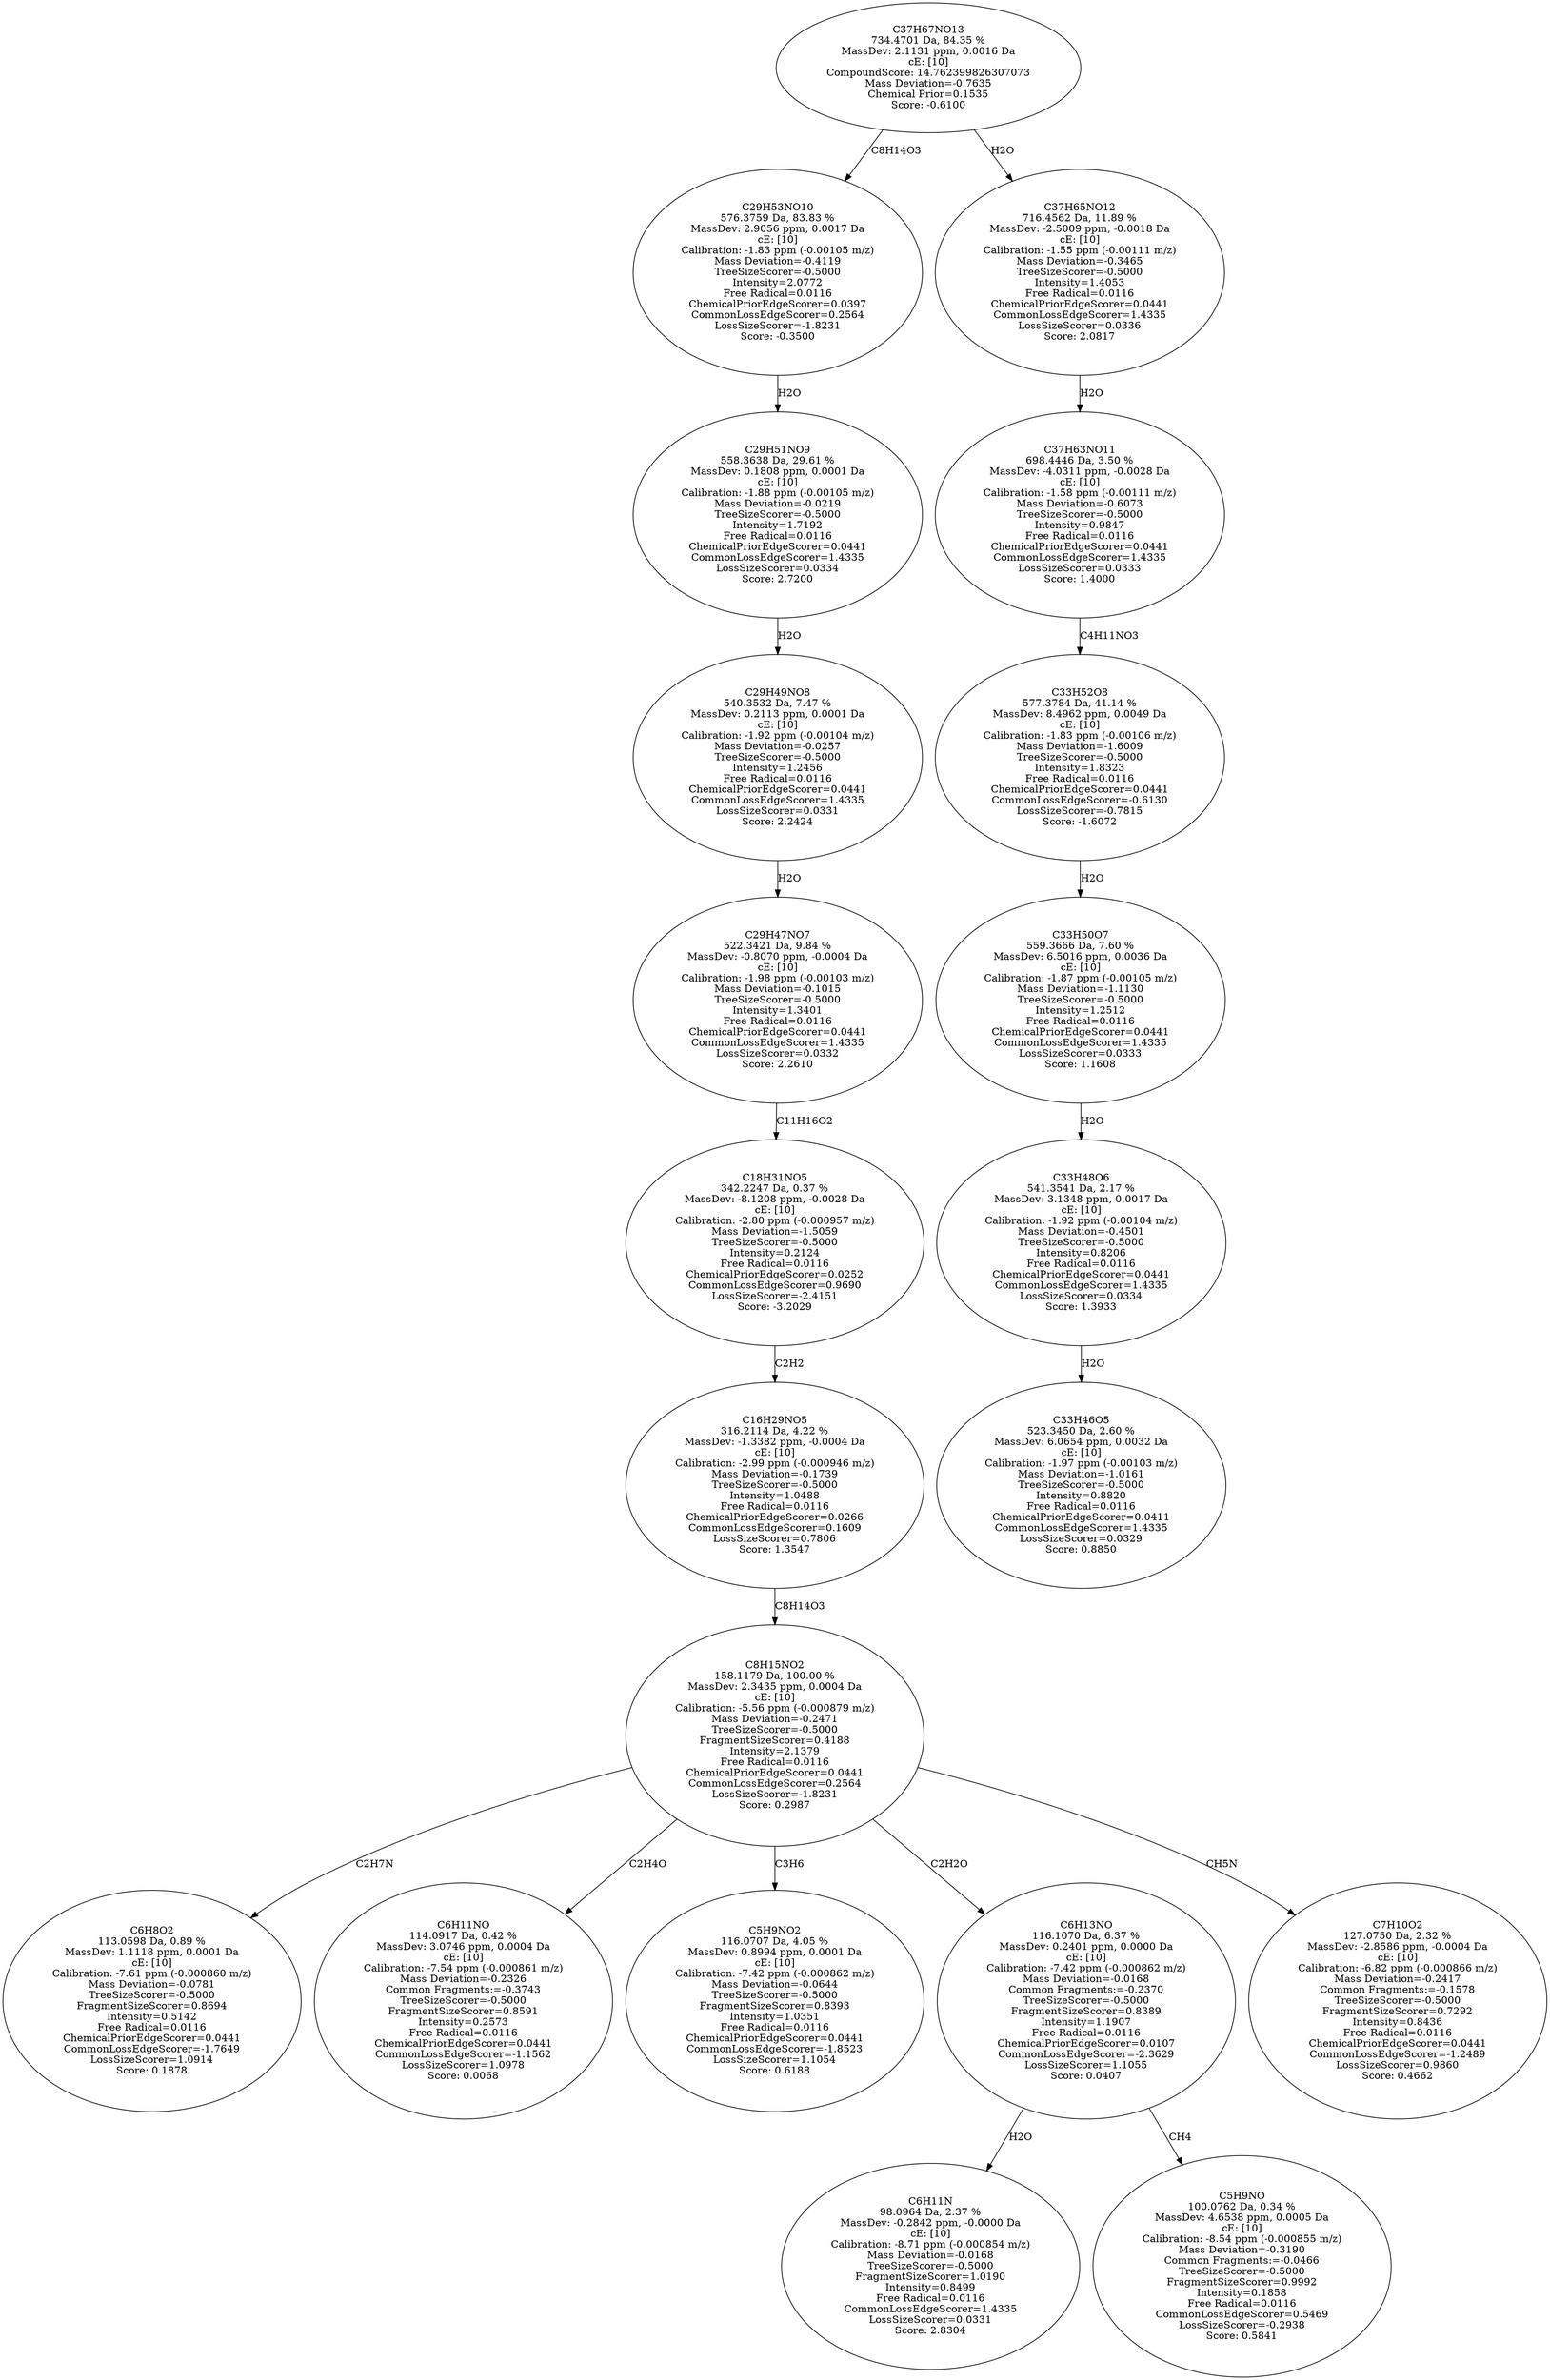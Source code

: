 strict digraph {
v1 [label="C6H8O2\n113.0598 Da, 0.89 %\nMassDev: 1.1118 ppm, 0.0001 Da\ncE: [10]\nCalibration: -7.61 ppm (-0.000860 m/z)\nMass Deviation=-0.0781\nTreeSizeScorer=-0.5000\nFragmentSizeScorer=0.8694\nIntensity=0.5142\nFree Radical=0.0116\nChemicalPriorEdgeScorer=0.0441\nCommonLossEdgeScorer=-1.7649\nLossSizeScorer=1.0914\nScore: 0.1878"];
v2 [label="C6H11NO\n114.0917 Da, 0.42 %\nMassDev: 3.0746 ppm, 0.0004 Da\ncE: [10]\nCalibration: -7.54 ppm (-0.000861 m/z)\nMass Deviation=-0.2326\nCommon Fragments:=-0.3743\nTreeSizeScorer=-0.5000\nFragmentSizeScorer=0.8591\nIntensity=0.2573\nFree Radical=0.0116\nChemicalPriorEdgeScorer=0.0441\nCommonLossEdgeScorer=-1.1562\nLossSizeScorer=1.0978\nScore: 0.0068"];
v3 [label="C5H9NO2\n116.0707 Da, 4.05 %\nMassDev: 0.8994 ppm, 0.0001 Da\ncE: [10]\nCalibration: -7.42 ppm (-0.000862 m/z)\nMass Deviation=-0.0644\nTreeSizeScorer=-0.5000\nFragmentSizeScorer=0.8393\nIntensity=1.0351\nFree Radical=0.0116\nChemicalPriorEdgeScorer=0.0441\nCommonLossEdgeScorer=-1.8523\nLossSizeScorer=1.1054\nScore: 0.6188"];
v4 [label="C6H11N\n98.0964 Da, 2.37 %\nMassDev: -0.2842 ppm, -0.0000 Da\ncE: [10]\nCalibration: -8.71 ppm (-0.000854 m/z)\nMass Deviation=-0.0168\nTreeSizeScorer=-0.5000\nFragmentSizeScorer=1.0190\nIntensity=0.8499\nFree Radical=0.0116\nCommonLossEdgeScorer=1.4335\nLossSizeScorer=0.0331\nScore: 2.8304"];
v5 [label="C5H9NO\n100.0762 Da, 0.34 %\nMassDev: 4.6538 ppm, 0.0005 Da\ncE: [10]\nCalibration: -8.54 ppm (-0.000855 m/z)\nMass Deviation=-0.3190\nCommon Fragments:=-0.0466\nTreeSizeScorer=-0.5000\nFragmentSizeScorer=0.9992\nIntensity=0.1858\nFree Radical=0.0116\nCommonLossEdgeScorer=0.5469\nLossSizeScorer=-0.2938\nScore: 0.5841"];
v6 [label="C6H13NO\n116.1070 Da, 6.37 %\nMassDev: 0.2401 ppm, 0.0000 Da\ncE: [10]\nCalibration: -7.42 ppm (-0.000862 m/z)\nMass Deviation=-0.0168\nCommon Fragments:=-0.2370\nTreeSizeScorer=-0.5000\nFragmentSizeScorer=0.8389\nIntensity=1.1907\nFree Radical=0.0116\nChemicalPriorEdgeScorer=0.0107\nCommonLossEdgeScorer=-2.3629\nLossSizeScorer=1.1055\nScore: 0.0407"];
v7 [label="C7H10O2\n127.0750 Da, 2.32 %\nMassDev: -2.8586 ppm, -0.0004 Da\ncE: [10]\nCalibration: -6.82 ppm (-0.000866 m/z)\nMass Deviation=-0.2417\nCommon Fragments:=-0.1578\nTreeSizeScorer=-0.5000\nFragmentSizeScorer=0.7292\nIntensity=0.8436\nFree Radical=0.0116\nChemicalPriorEdgeScorer=0.0441\nCommonLossEdgeScorer=-1.2489\nLossSizeScorer=0.9860\nScore: 0.4662"];
v8 [label="C8H15NO2\n158.1179 Da, 100.00 %\nMassDev: 2.3435 ppm, 0.0004 Da\ncE: [10]\nCalibration: -5.56 ppm (-0.000879 m/z)\nMass Deviation=-0.2471\nTreeSizeScorer=-0.5000\nFragmentSizeScorer=0.4188\nIntensity=2.1379\nFree Radical=0.0116\nChemicalPriorEdgeScorer=0.0441\nCommonLossEdgeScorer=0.2564\nLossSizeScorer=-1.8231\nScore: 0.2987"];
v9 [label="C16H29NO5\n316.2114 Da, 4.22 %\nMassDev: -1.3382 ppm, -0.0004 Da\ncE: [10]\nCalibration: -2.99 ppm (-0.000946 m/z)\nMass Deviation=-0.1739\nTreeSizeScorer=-0.5000\nIntensity=1.0488\nFree Radical=0.0116\nChemicalPriorEdgeScorer=0.0266\nCommonLossEdgeScorer=0.1609\nLossSizeScorer=0.7806\nScore: 1.3547"];
v10 [label="C18H31NO5\n342.2247 Da, 0.37 %\nMassDev: -8.1208 ppm, -0.0028 Da\ncE: [10]\nCalibration: -2.80 ppm (-0.000957 m/z)\nMass Deviation=-1.5059\nTreeSizeScorer=-0.5000\nIntensity=0.2124\nFree Radical=0.0116\nChemicalPriorEdgeScorer=0.0252\nCommonLossEdgeScorer=0.9690\nLossSizeScorer=-2.4151\nScore: -3.2029"];
v11 [label="C29H47NO7\n522.3421 Da, 9.84 %\nMassDev: -0.8070 ppm, -0.0004 Da\ncE: [10]\nCalibration: -1.98 ppm (-0.00103 m/z)\nMass Deviation=-0.1015\nTreeSizeScorer=-0.5000\nIntensity=1.3401\nFree Radical=0.0116\nChemicalPriorEdgeScorer=0.0441\nCommonLossEdgeScorer=1.4335\nLossSizeScorer=0.0332\nScore: 2.2610"];
v12 [label="C29H49NO8\n540.3532 Da, 7.47 %\nMassDev: 0.2113 ppm, 0.0001 Da\ncE: [10]\nCalibration: -1.92 ppm (-0.00104 m/z)\nMass Deviation=-0.0257\nTreeSizeScorer=-0.5000\nIntensity=1.2456\nFree Radical=0.0116\nChemicalPriorEdgeScorer=0.0441\nCommonLossEdgeScorer=1.4335\nLossSizeScorer=0.0331\nScore: 2.2424"];
v13 [label="C29H51NO9\n558.3638 Da, 29.61 %\nMassDev: 0.1808 ppm, 0.0001 Da\ncE: [10]\nCalibration: -1.88 ppm (-0.00105 m/z)\nMass Deviation=-0.0219\nTreeSizeScorer=-0.5000\nIntensity=1.7192\nFree Radical=0.0116\nChemicalPriorEdgeScorer=0.0441\nCommonLossEdgeScorer=1.4335\nLossSizeScorer=0.0334\nScore: 2.7200"];
v14 [label="C29H53NO10\n576.3759 Da, 83.83 %\nMassDev: 2.9056 ppm, 0.0017 Da\ncE: [10]\nCalibration: -1.83 ppm (-0.00105 m/z)\nMass Deviation=-0.4119\nTreeSizeScorer=-0.5000\nIntensity=2.0772\nFree Radical=0.0116\nChemicalPriorEdgeScorer=0.0397\nCommonLossEdgeScorer=0.2564\nLossSizeScorer=-1.8231\nScore: -0.3500"];
v15 [label="C33H46O5\n523.3450 Da, 2.60 %\nMassDev: 6.0654 ppm, 0.0032 Da\ncE: [10]\nCalibration: -1.97 ppm (-0.00103 m/z)\nMass Deviation=-1.0161\nTreeSizeScorer=-0.5000\nIntensity=0.8820\nFree Radical=0.0116\nChemicalPriorEdgeScorer=0.0411\nCommonLossEdgeScorer=1.4335\nLossSizeScorer=0.0329\nScore: 0.8850"];
v16 [label="C33H48O6\n541.3541 Da, 2.17 %\nMassDev: 3.1348 ppm, 0.0017 Da\ncE: [10]\nCalibration: -1.92 ppm (-0.00104 m/z)\nMass Deviation=-0.4501\nTreeSizeScorer=-0.5000\nIntensity=0.8206\nFree Radical=0.0116\nChemicalPriorEdgeScorer=0.0441\nCommonLossEdgeScorer=1.4335\nLossSizeScorer=0.0334\nScore: 1.3933"];
v17 [label="C33H50O7\n559.3666 Da, 7.60 %\nMassDev: 6.5016 ppm, 0.0036 Da\ncE: [10]\nCalibration: -1.87 ppm (-0.00105 m/z)\nMass Deviation=-1.1130\nTreeSizeScorer=-0.5000\nIntensity=1.2512\nFree Radical=0.0116\nChemicalPriorEdgeScorer=0.0441\nCommonLossEdgeScorer=1.4335\nLossSizeScorer=0.0333\nScore: 1.1608"];
v18 [label="C33H52O8\n577.3784 Da, 41.14 %\nMassDev: 8.4962 ppm, 0.0049 Da\ncE: [10]\nCalibration: -1.83 ppm (-0.00106 m/z)\nMass Deviation=-1.6009\nTreeSizeScorer=-0.5000\nIntensity=1.8323\nFree Radical=0.0116\nChemicalPriorEdgeScorer=0.0441\nCommonLossEdgeScorer=-0.6130\nLossSizeScorer=-0.7815\nScore: -1.6072"];
v19 [label="C37H63NO11\n698.4446 Da, 3.50 %\nMassDev: -4.0311 ppm, -0.0028 Da\ncE: [10]\nCalibration: -1.58 ppm (-0.00111 m/z)\nMass Deviation=-0.6073\nTreeSizeScorer=-0.5000\nIntensity=0.9847\nFree Radical=0.0116\nChemicalPriorEdgeScorer=0.0441\nCommonLossEdgeScorer=1.4335\nLossSizeScorer=0.0333\nScore: 1.4000"];
v20 [label="C37H65NO12\n716.4562 Da, 11.89 %\nMassDev: -2.5009 ppm, -0.0018 Da\ncE: [10]\nCalibration: -1.55 ppm (-0.00111 m/z)\nMass Deviation=-0.3465\nTreeSizeScorer=-0.5000\nIntensity=1.4053\nFree Radical=0.0116\nChemicalPriorEdgeScorer=0.0441\nCommonLossEdgeScorer=1.4335\nLossSizeScorer=0.0336\nScore: 2.0817"];
v21 [label="C37H67NO13\n734.4701 Da, 84.35 %\nMassDev: 2.1131 ppm, 0.0016 Da\ncE: [10]\nCompoundScore: 14.762399826307073\nMass Deviation=-0.7635\nChemical Prior=0.1535\nScore: -0.6100"];
v8 -> v1 [label="C2H7N"];
v8 -> v2 [label="C2H4O"];
v8 -> v3 [label="C3H6"];
v6 -> v4 [label="H2O"];
v6 -> v5 [label="CH4"];
v8 -> v6 [label="C2H2O"];
v8 -> v7 [label="CH5N"];
v9 -> v8 [label="C8H14O3"];
v10 -> v9 [label="C2H2"];
v11 -> v10 [label="C11H16O2"];
v12 -> v11 [label="H2O"];
v13 -> v12 [label="H2O"];
v14 -> v13 [label="H2O"];
v21 -> v14 [label="C8H14O3"];
v16 -> v15 [label="H2O"];
v17 -> v16 [label="H2O"];
v18 -> v17 [label="H2O"];
v19 -> v18 [label="C4H11NO3"];
v20 -> v19 [label="H2O"];
v21 -> v20 [label="H2O"];
}